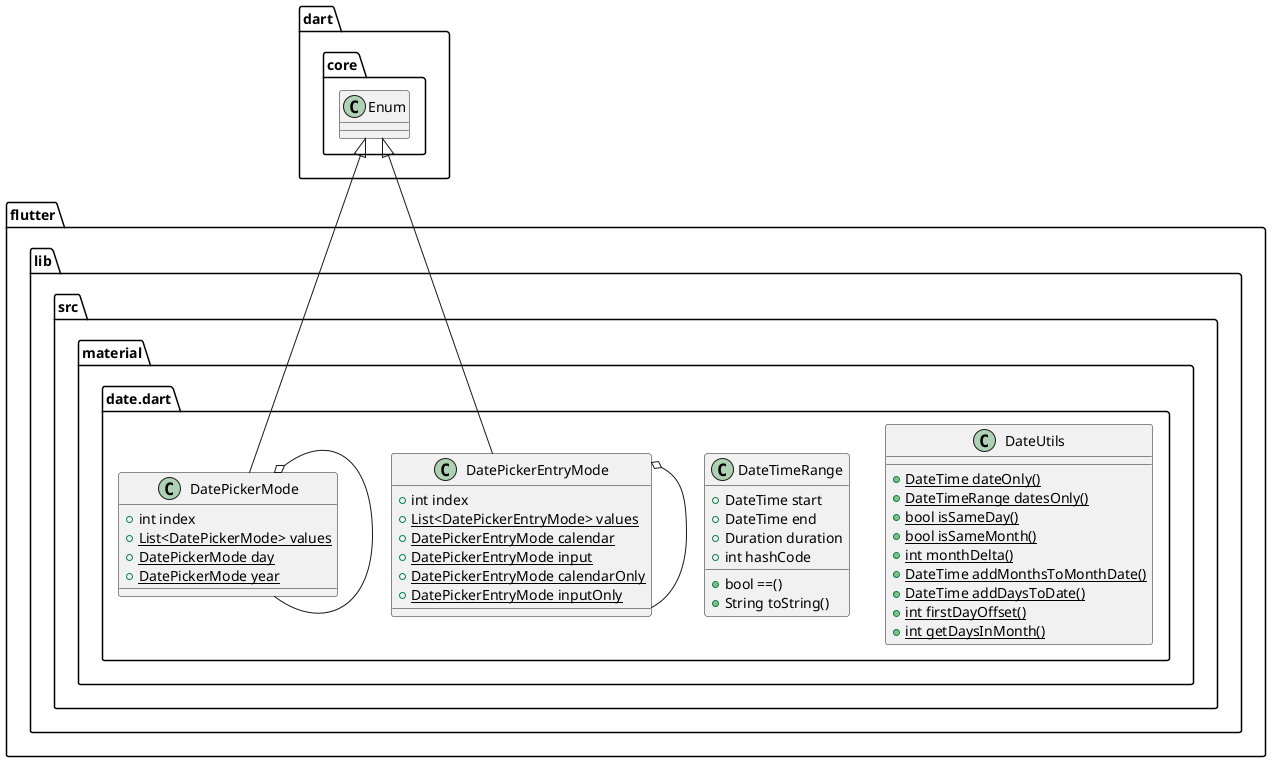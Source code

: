 @startuml
set namespaceSeparator ::

class "flutter::lib::src::material::date.dart::DateUtils" {
  {static} +DateTime dateOnly()
  {static} +DateTimeRange datesOnly()
  {static} +bool isSameDay()
  {static} +bool isSameMonth()
  {static} +int monthDelta()
  {static} +DateTime addMonthsToMonthDate()
  {static} +DateTime addDaysToDate()
  {static} +int firstDayOffset()
  {static} +int getDaysInMonth()
}

class "flutter::lib::src::material::date.dart::DateTimeRange" {
  +DateTime start
  +DateTime end
  +Duration duration
  +int hashCode
  +bool ==()
  +String toString()
}

class "flutter::lib::src::material::date.dart::DatePickerEntryMode" {
  +int index
  {static} +List<DatePickerEntryMode> values
  {static} +DatePickerEntryMode calendar
  {static} +DatePickerEntryMode input
  {static} +DatePickerEntryMode calendarOnly
  {static} +DatePickerEntryMode inputOnly
}

"flutter::lib::src::material::date.dart::DatePickerEntryMode" o-- "flutter::lib::src::material::date.dart::DatePickerEntryMode"
"dart::core::Enum" <|-- "flutter::lib::src::material::date.dart::DatePickerEntryMode"

class "flutter::lib::src::material::date.dart::DatePickerMode" {
  +int index
  {static} +List<DatePickerMode> values
  {static} +DatePickerMode day
  {static} +DatePickerMode year
}

"flutter::lib::src::material::date.dart::DatePickerMode" o-- "flutter::lib::src::material::date.dart::DatePickerMode"
"dart::core::Enum" <|-- "flutter::lib::src::material::date.dart::DatePickerMode"


@enduml